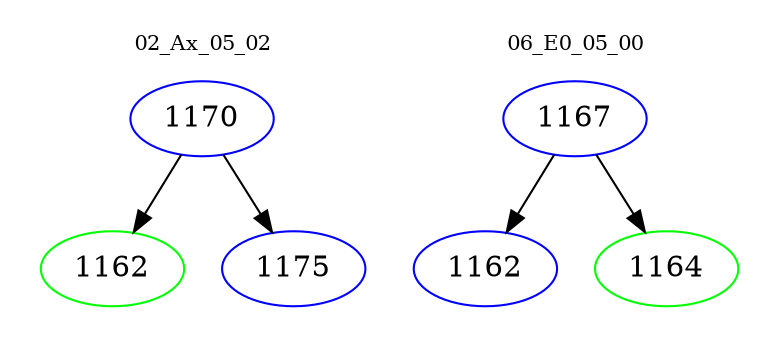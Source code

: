 digraph{
subgraph cluster_0 {
color = white
label = "02_Ax_05_02";
fontsize=10;
T0_1170 [label="1170", color="blue"]
T0_1170 -> T0_1162 [color="black"]
T0_1162 [label="1162", color="green"]
T0_1170 -> T0_1175 [color="black"]
T0_1175 [label="1175", color="blue"]
}
subgraph cluster_1 {
color = white
label = "06_E0_05_00";
fontsize=10;
T1_1167 [label="1167", color="blue"]
T1_1167 -> T1_1162 [color="black"]
T1_1162 [label="1162", color="blue"]
T1_1167 -> T1_1164 [color="black"]
T1_1164 [label="1164", color="green"]
}
}
